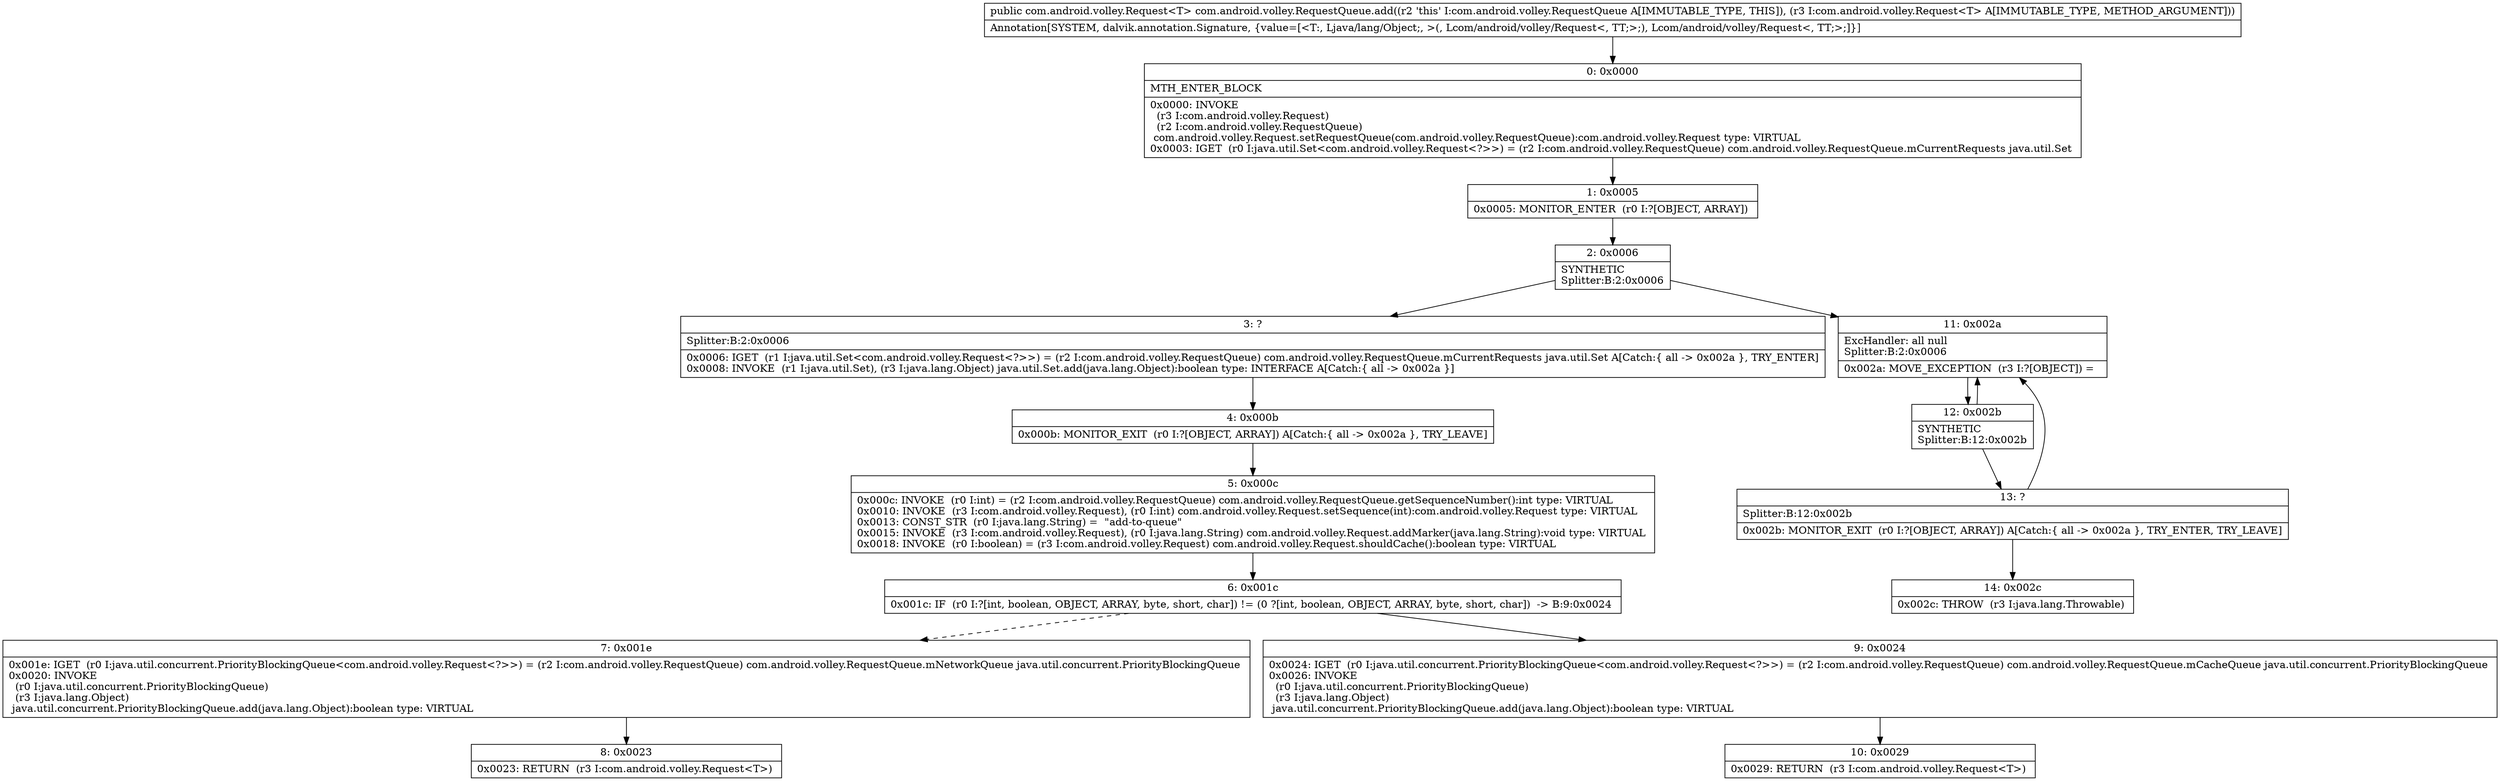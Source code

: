 digraph "CFG forcom.android.volley.RequestQueue.add(Lcom\/android\/volley\/Request;)Lcom\/android\/volley\/Request;" {
Node_0 [shape=record,label="{0\:\ 0x0000|MTH_ENTER_BLOCK\l|0x0000: INVOKE  \l  (r3 I:com.android.volley.Request)\l  (r2 I:com.android.volley.RequestQueue)\l com.android.volley.Request.setRequestQueue(com.android.volley.RequestQueue):com.android.volley.Request type: VIRTUAL \l0x0003: IGET  (r0 I:java.util.Set\<com.android.volley.Request\<?\>\>) = (r2 I:com.android.volley.RequestQueue) com.android.volley.RequestQueue.mCurrentRequests java.util.Set \l}"];
Node_1 [shape=record,label="{1\:\ 0x0005|0x0005: MONITOR_ENTER  (r0 I:?[OBJECT, ARRAY]) \l}"];
Node_2 [shape=record,label="{2\:\ 0x0006|SYNTHETIC\lSplitter:B:2:0x0006\l}"];
Node_3 [shape=record,label="{3\:\ ?|Splitter:B:2:0x0006\l|0x0006: IGET  (r1 I:java.util.Set\<com.android.volley.Request\<?\>\>) = (r2 I:com.android.volley.RequestQueue) com.android.volley.RequestQueue.mCurrentRequests java.util.Set A[Catch:\{ all \-\> 0x002a \}, TRY_ENTER]\l0x0008: INVOKE  (r1 I:java.util.Set), (r3 I:java.lang.Object) java.util.Set.add(java.lang.Object):boolean type: INTERFACE A[Catch:\{ all \-\> 0x002a \}]\l}"];
Node_4 [shape=record,label="{4\:\ 0x000b|0x000b: MONITOR_EXIT  (r0 I:?[OBJECT, ARRAY]) A[Catch:\{ all \-\> 0x002a \}, TRY_LEAVE]\l}"];
Node_5 [shape=record,label="{5\:\ 0x000c|0x000c: INVOKE  (r0 I:int) = (r2 I:com.android.volley.RequestQueue) com.android.volley.RequestQueue.getSequenceNumber():int type: VIRTUAL \l0x0010: INVOKE  (r3 I:com.android.volley.Request), (r0 I:int) com.android.volley.Request.setSequence(int):com.android.volley.Request type: VIRTUAL \l0x0013: CONST_STR  (r0 I:java.lang.String) =  \"add\-to\-queue\" \l0x0015: INVOKE  (r3 I:com.android.volley.Request), (r0 I:java.lang.String) com.android.volley.Request.addMarker(java.lang.String):void type: VIRTUAL \l0x0018: INVOKE  (r0 I:boolean) = (r3 I:com.android.volley.Request) com.android.volley.Request.shouldCache():boolean type: VIRTUAL \l}"];
Node_6 [shape=record,label="{6\:\ 0x001c|0x001c: IF  (r0 I:?[int, boolean, OBJECT, ARRAY, byte, short, char]) != (0 ?[int, boolean, OBJECT, ARRAY, byte, short, char])  \-\> B:9:0x0024 \l}"];
Node_7 [shape=record,label="{7\:\ 0x001e|0x001e: IGET  (r0 I:java.util.concurrent.PriorityBlockingQueue\<com.android.volley.Request\<?\>\>) = (r2 I:com.android.volley.RequestQueue) com.android.volley.RequestQueue.mNetworkQueue java.util.concurrent.PriorityBlockingQueue \l0x0020: INVOKE  \l  (r0 I:java.util.concurrent.PriorityBlockingQueue)\l  (r3 I:java.lang.Object)\l java.util.concurrent.PriorityBlockingQueue.add(java.lang.Object):boolean type: VIRTUAL \l}"];
Node_8 [shape=record,label="{8\:\ 0x0023|0x0023: RETURN  (r3 I:com.android.volley.Request\<T\>) \l}"];
Node_9 [shape=record,label="{9\:\ 0x0024|0x0024: IGET  (r0 I:java.util.concurrent.PriorityBlockingQueue\<com.android.volley.Request\<?\>\>) = (r2 I:com.android.volley.RequestQueue) com.android.volley.RequestQueue.mCacheQueue java.util.concurrent.PriorityBlockingQueue \l0x0026: INVOKE  \l  (r0 I:java.util.concurrent.PriorityBlockingQueue)\l  (r3 I:java.lang.Object)\l java.util.concurrent.PriorityBlockingQueue.add(java.lang.Object):boolean type: VIRTUAL \l}"];
Node_10 [shape=record,label="{10\:\ 0x0029|0x0029: RETURN  (r3 I:com.android.volley.Request\<T\>) \l}"];
Node_11 [shape=record,label="{11\:\ 0x002a|ExcHandler: all null\lSplitter:B:2:0x0006\l|0x002a: MOVE_EXCEPTION  (r3 I:?[OBJECT]) =  \l}"];
Node_12 [shape=record,label="{12\:\ 0x002b|SYNTHETIC\lSplitter:B:12:0x002b\l}"];
Node_13 [shape=record,label="{13\:\ ?|Splitter:B:12:0x002b\l|0x002b: MONITOR_EXIT  (r0 I:?[OBJECT, ARRAY]) A[Catch:\{ all \-\> 0x002a \}, TRY_ENTER, TRY_LEAVE]\l}"];
Node_14 [shape=record,label="{14\:\ 0x002c|0x002c: THROW  (r3 I:java.lang.Throwable) \l}"];
MethodNode[shape=record,label="{public com.android.volley.Request\<T\> com.android.volley.RequestQueue.add((r2 'this' I:com.android.volley.RequestQueue A[IMMUTABLE_TYPE, THIS]), (r3 I:com.android.volley.Request\<T\> A[IMMUTABLE_TYPE, METHOD_ARGUMENT]))  | Annotation[SYSTEM, dalvik.annotation.Signature, \{value=[\<T:, Ljava\/lang\/Object;, \>(, Lcom\/android\/volley\/Request\<, TT;\>;), Lcom\/android\/volley\/Request\<, TT;\>;]\}]\l}"];
MethodNode -> Node_0;
Node_0 -> Node_1;
Node_1 -> Node_2;
Node_2 -> Node_3;
Node_2 -> Node_11;
Node_3 -> Node_4;
Node_4 -> Node_5;
Node_5 -> Node_6;
Node_6 -> Node_7[style=dashed];
Node_6 -> Node_9;
Node_7 -> Node_8;
Node_9 -> Node_10;
Node_11 -> Node_12;
Node_12 -> Node_13;
Node_12 -> Node_11;
Node_13 -> Node_14;
Node_13 -> Node_11;
}

